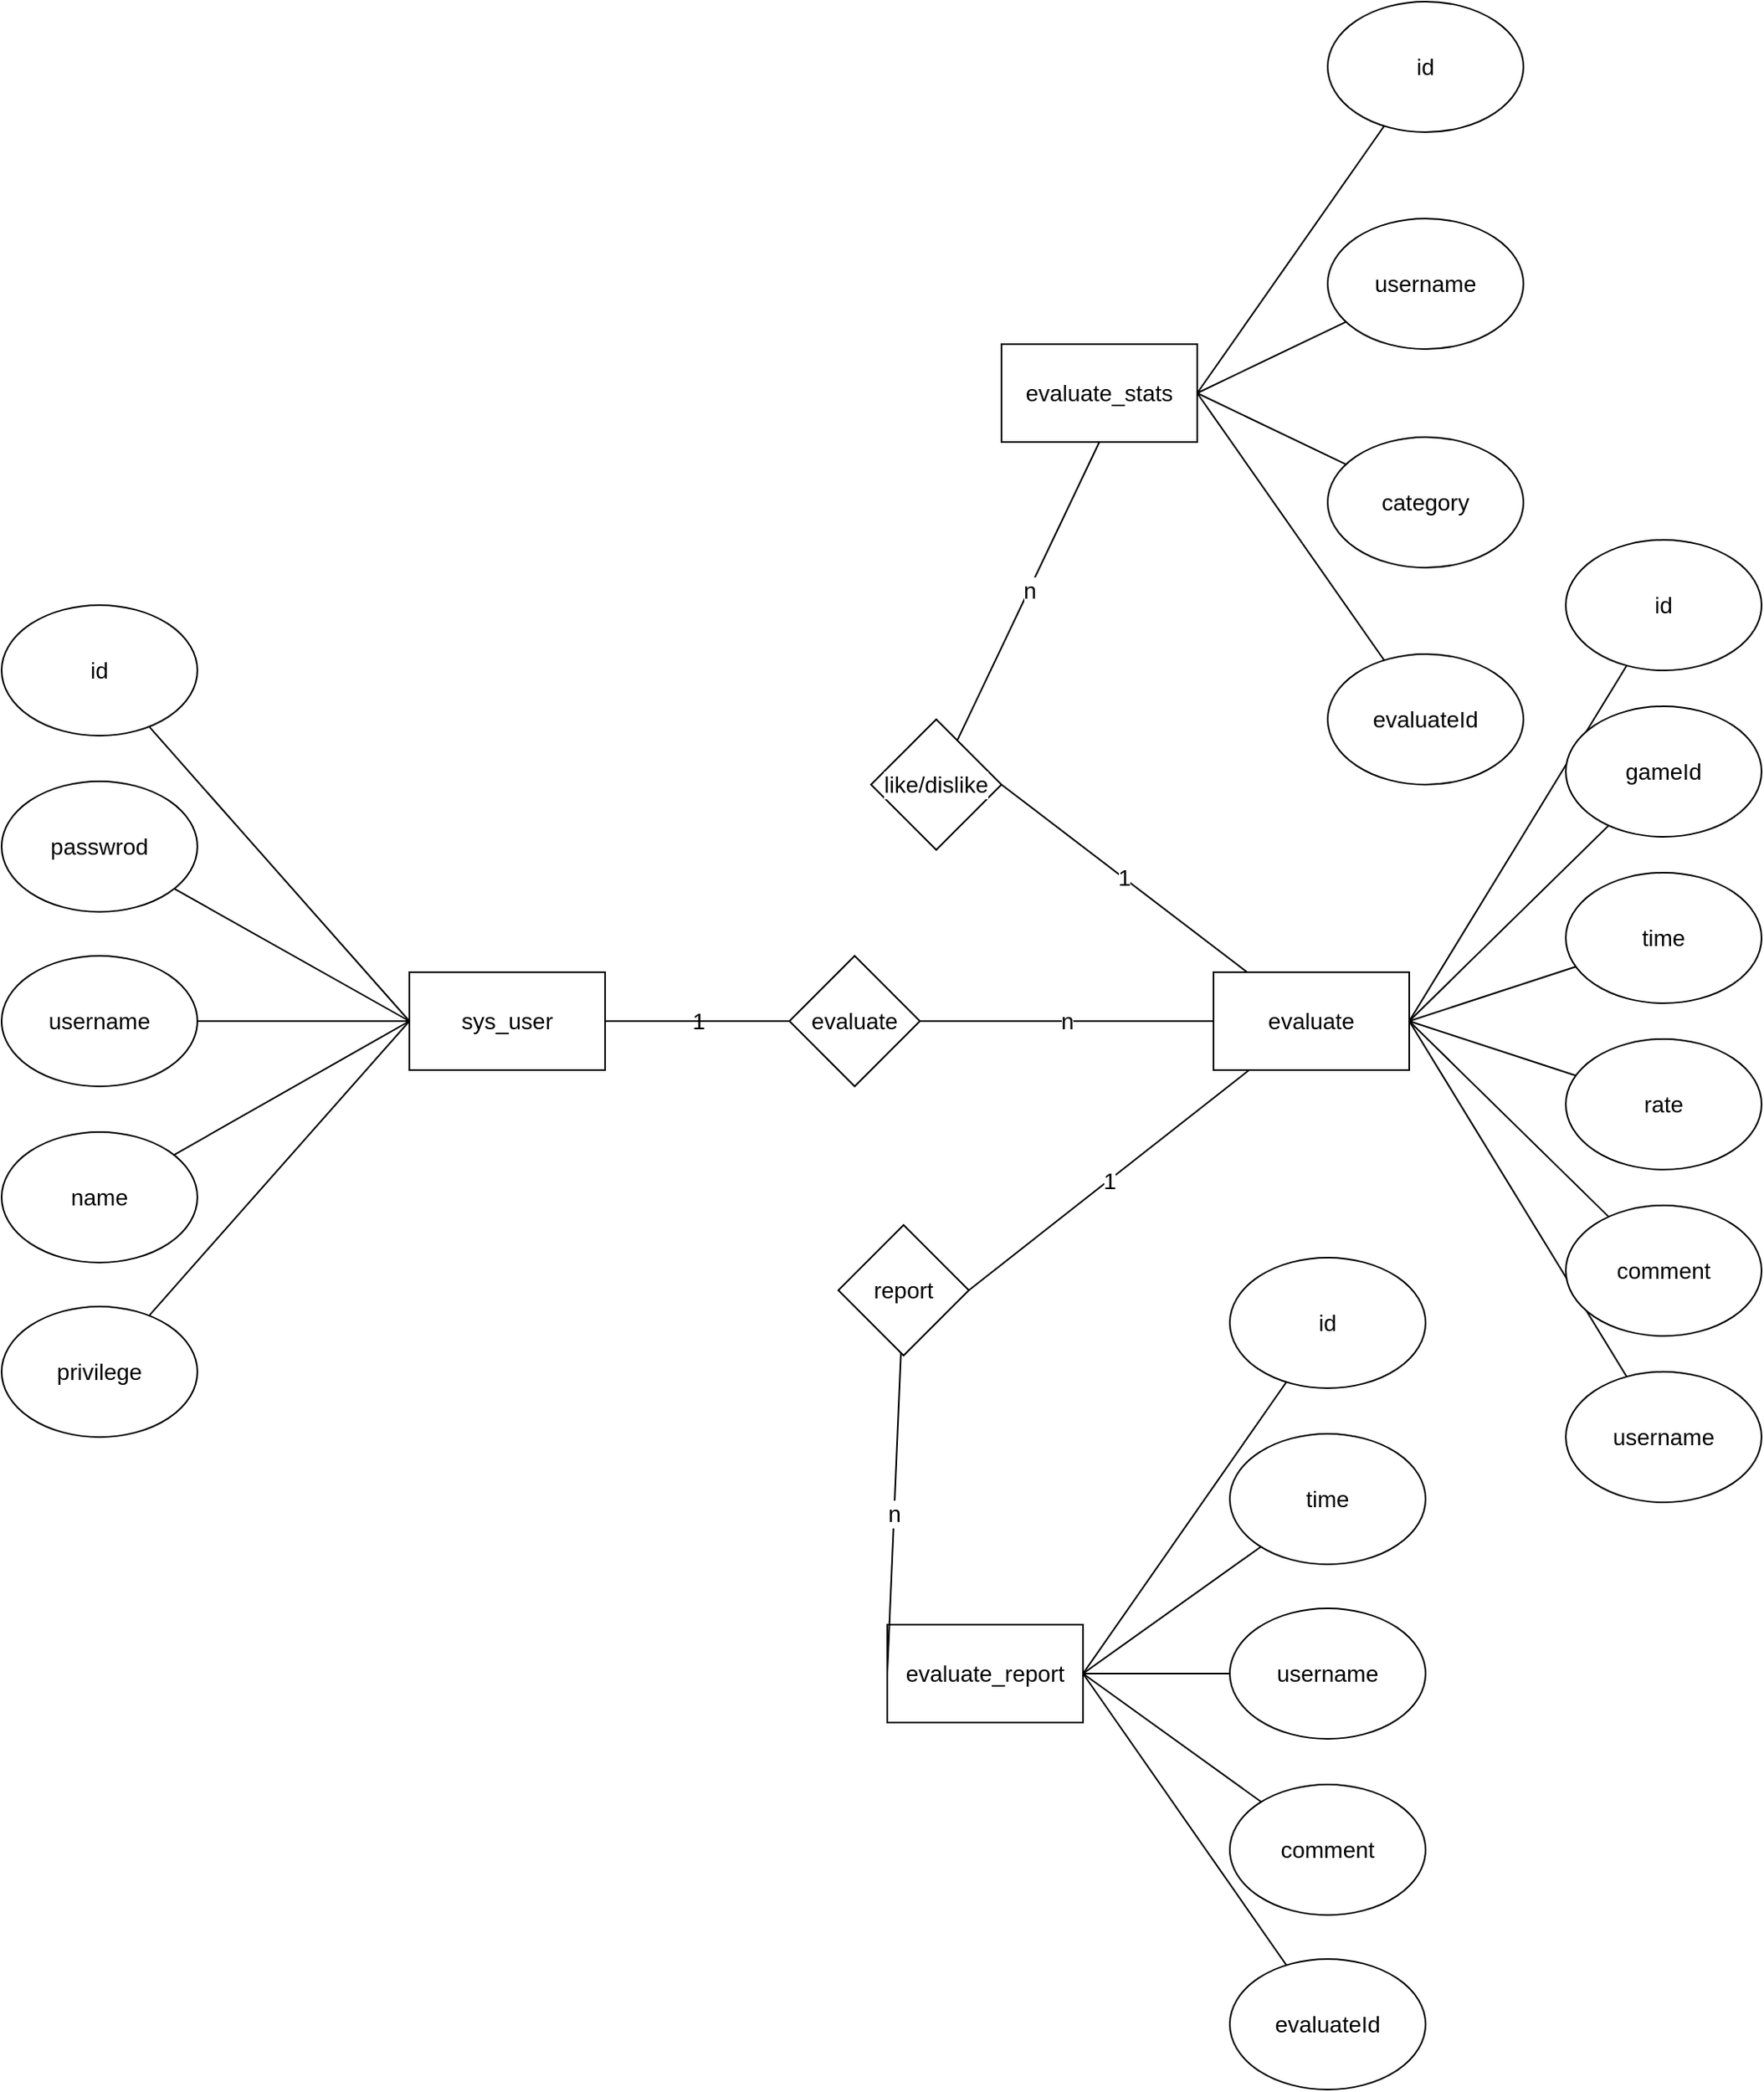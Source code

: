 <mxfile version="24.0.0" type="github" pages="6">
  <diagram name="ER" id="hLUmY8qNK_duTDnQRuzq">
    <mxGraphModel dx="3434" dy="2525" grid="1" gridSize="10" guides="1" tooltips="1" connect="1" arrows="1" fold="1" page="1" pageScale="1" pageWidth="827" pageHeight="1169" math="0" shadow="0">
      <root>
        <mxCell id="0" />
        <mxCell id="1" parent="0" />
        <mxCell id="WcJQjX7cYDgsV5FrC6UC-21" value="" style="group;fontSize=14;" vertex="1" connectable="0" parent="1">
          <mxGeometry x="-413" y="230" width="370" height="510" as="geometry" />
        </mxCell>
        <mxCell id="WcJQjX7cYDgsV5FrC6UC-1" value="sys_user" style="rounded=0;whiteSpace=wrap;html=1;fontSize=14;" vertex="1" parent="WcJQjX7cYDgsV5FrC6UC-21">
          <mxGeometry x="250" y="225" width="120" height="60" as="geometry" />
        </mxCell>
        <mxCell id="WcJQjX7cYDgsV5FrC6UC-8" style="edgeStyle=none;rounded=0;orthogonalLoop=1;jettySize=auto;html=1;entryX=0;entryY=0.5;entryDx=0;entryDy=0;strokeColor=default;align=center;verticalAlign=middle;fontFamily=Helvetica;fontSize=14;fontColor=default;labelBackgroundColor=default;endArrow=none;endFill=0;" edge="1" parent="WcJQjX7cYDgsV5FrC6UC-21" source="WcJQjX7cYDgsV5FrC6UC-2" target="WcJQjX7cYDgsV5FrC6UC-1">
          <mxGeometry relative="1" as="geometry" />
        </mxCell>
        <mxCell id="WcJQjX7cYDgsV5FrC6UC-2" value="passwrod" style="ellipse;whiteSpace=wrap;html=1;fontSize=14;" vertex="1" parent="WcJQjX7cYDgsV5FrC6UC-21">
          <mxGeometry y="108" width="120" height="80" as="geometry" />
        </mxCell>
        <mxCell id="WcJQjX7cYDgsV5FrC6UC-13" style="edgeStyle=none;rounded=0;orthogonalLoop=1;jettySize=auto;html=1;entryX=0;entryY=0.5;entryDx=0;entryDy=0;strokeColor=default;align=center;verticalAlign=middle;fontFamily=Helvetica;fontSize=14;fontColor=default;labelBackgroundColor=default;endArrow=none;endFill=0;" edge="1" parent="WcJQjX7cYDgsV5FrC6UC-21" source="WcJQjX7cYDgsV5FrC6UC-3" target="WcJQjX7cYDgsV5FrC6UC-1">
          <mxGeometry relative="1" as="geometry" />
        </mxCell>
        <mxCell id="WcJQjX7cYDgsV5FrC6UC-3" value="username" style="ellipse;whiteSpace=wrap;html=1;fontSize=14;" vertex="1" parent="WcJQjX7cYDgsV5FrC6UC-21">
          <mxGeometry y="215" width="120" height="80" as="geometry" />
        </mxCell>
        <mxCell id="WcJQjX7cYDgsV5FrC6UC-10" style="edgeStyle=none;rounded=0;orthogonalLoop=1;jettySize=auto;html=1;entryX=0;entryY=0.5;entryDx=0;entryDy=0;strokeColor=default;align=center;verticalAlign=middle;fontFamily=Helvetica;fontSize=14;fontColor=default;labelBackgroundColor=default;endArrow=none;endFill=0;" edge="1" parent="WcJQjX7cYDgsV5FrC6UC-21" source="WcJQjX7cYDgsV5FrC6UC-4" target="WcJQjX7cYDgsV5FrC6UC-1">
          <mxGeometry relative="1" as="geometry" />
        </mxCell>
        <mxCell id="WcJQjX7cYDgsV5FrC6UC-4" value="name" style="ellipse;whiteSpace=wrap;html=1;fontSize=14;" vertex="1" parent="WcJQjX7cYDgsV5FrC6UC-21">
          <mxGeometry y="323" width="120" height="80" as="geometry" />
        </mxCell>
        <mxCell id="WcJQjX7cYDgsV5FrC6UC-11" style="edgeStyle=none;rounded=0;orthogonalLoop=1;jettySize=auto;html=1;entryX=0;entryY=0.5;entryDx=0;entryDy=0;strokeColor=default;align=center;verticalAlign=middle;fontFamily=Helvetica;fontSize=14;fontColor=default;labelBackgroundColor=default;endArrow=none;endFill=0;" edge="1" parent="WcJQjX7cYDgsV5FrC6UC-21" source="WcJQjX7cYDgsV5FrC6UC-5" target="WcJQjX7cYDgsV5FrC6UC-1">
          <mxGeometry relative="1" as="geometry" />
        </mxCell>
        <mxCell id="WcJQjX7cYDgsV5FrC6UC-5" value="privilege" style="ellipse;whiteSpace=wrap;html=1;fontSize=14;" vertex="1" parent="WcJQjX7cYDgsV5FrC6UC-21">
          <mxGeometry y="430" width="120" height="80" as="geometry" />
        </mxCell>
        <mxCell id="WcJQjX7cYDgsV5FrC6UC-7" style="rounded=0;orthogonalLoop=1;jettySize=auto;html=1;entryX=0;entryY=0.5;entryDx=0;entryDy=0;endArrow=none;endFill=0;fontSize=14;" edge="1" parent="WcJQjX7cYDgsV5FrC6UC-21" source="WcJQjX7cYDgsV5FrC6UC-6" target="WcJQjX7cYDgsV5FrC6UC-1">
          <mxGeometry relative="1" as="geometry" />
        </mxCell>
        <mxCell id="WcJQjX7cYDgsV5FrC6UC-6" value="id" style="ellipse;whiteSpace=wrap;html=1;fontSize=14;" vertex="1" parent="WcJQjX7cYDgsV5FrC6UC-21">
          <mxGeometry width="120" height="80" as="geometry" />
        </mxCell>
        <mxCell id="WcJQjX7cYDgsV5FrC6UC-30" value="" style="group;fontSize=14;" vertex="1" connectable="0" parent="1">
          <mxGeometry x="330" y="190" width="336" height="590" as="geometry" />
        </mxCell>
        <mxCell id="WcJQjX7cYDgsV5FrC6UC-14" value="evaluate" style="rounded=0;whiteSpace=wrap;html=1;fontFamily=Helvetica;fontSize=14;fontColor=default;labelBackgroundColor=default;" vertex="1" parent="WcJQjX7cYDgsV5FrC6UC-30">
          <mxGeometry y="265" width="120" height="60" as="geometry" />
        </mxCell>
        <mxCell id="WcJQjX7cYDgsV5FrC6UC-29" style="edgeStyle=none;rounded=0;orthogonalLoop=1;jettySize=auto;html=1;entryX=1;entryY=0.5;entryDx=0;entryDy=0;strokeColor=default;align=center;verticalAlign=middle;fontFamily=Helvetica;fontSize=14;fontColor=default;labelBackgroundColor=default;endArrow=none;endFill=0;" edge="1" parent="WcJQjX7cYDgsV5FrC6UC-30" source="WcJQjX7cYDgsV5FrC6UC-15" target="WcJQjX7cYDgsV5FrC6UC-14">
          <mxGeometry relative="1" as="geometry" />
        </mxCell>
        <mxCell id="WcJQjX7cYDgsV5FrC6UC-15" value="username" style="ellipse;whiteSpace=wrap;html=1;fontFamily=Helvetica;fontSize=14;fontColor=default;labelBackgroundColor=default;" vertex="1" parent="WcJQjX7cYDgsV5FrC6UC-30">
          <mxGeometry x="216" y="510" width="120" height="80" as="geometry" />
        </mxCell>
        <mxCell id="WcJQjX7cYDgsV5FrC6UC-26" style="edgeStyle=none;rounded=0;orthogonalLoop=1;jettySize=auto;html=1;entryX=1;entryY=0.5;entryDx=0;entryDy=0;strokeColor=default;align=center;verticalAlign=middle;fontFamily=Helvetica;fontSize=14;fontColor=default;labelBackgroundColor=default;endArrow=none;endFill=0;" edge="1" parent="WcJQjX7cYDgsV5FrC6UC-30" source="WcJQjX7cYDgsV5FrC6UC-16" target="WcJQjX7cYDgsV5FrC6UC-14">
          <mxGeometry relative="1" as="geometry" />
        </mxCell>
        <mxCell id="WcJQjX7cYDgsV5FrC6UC-16" value="rate" style="ellipse;whiteSpace=wrap;html=1;fontFamily=Helvetica;fontSize=14;fontColor=default;labelBackgroundColor=default;" vertex="1" parent="WcJQjX7cYDgsV5FrC6UC-30">
          <mxGeometry x="216" y="306" width="120" height="80" as="geometry" />
        </mxCell>
        <mxCell id="WcJQjX7cYDgsV5FrC6UC-25" style="edgeStyle=none;rounded=0;orthogonalLoop=1;jettySize=auto;html=1;entryX=1;entryY=0.5;entryDx=0;entryDy=0;strokeColor=default;align=center;verticalAlign=middle;fontFamily=Helvetica;fontSize=14;fontColor=default;labelBackgroundColor=default;endArrow=none;endFill=0;" edge="1" parent="WcJQjX7cYDgsV5FrC6UC-30" source="WcJQjX7cYDgsV5FrC6UC-17" target="WcJQjX7cYDgsV5FrC6UC-14">
          <mxGeometry relative="1" as="geometry" />
        </mxCell>
        <mxCell id="WcJQjX7cYDgsV5FrC6UC-17" value="time" style="ellipse;whiteSpace=wrap;html=1;fontFamily=Helvetica;fontSize=14;fontColor=default;labelBackgroundColor=default;" vertex="1" parent="WcJQjX7cYDgsV5FrC6UC-30">
          <mxGeometry x="216" y="204" width="120" height="80" as="geometry" />
        </mxCell>
        <mxCell id="WcJQjX7cYDgsV5FrC6UC-22" style="edgeStyle=none;rounded=0;orthogonalLoop=1;jettySize=auto;html=1;entryX=1;entryY=0.5;entryDx=0;entryDy=0;strokeColor=default;align=center;verticalAlign=middle;fontFamily=Helvetica;fontSize=14;fontColor=default;labelBackgroundColor=default;endArrow=none;endFill=0;" edge="1" parent="WcJQjX7cYDgsV5FrC6UC-30" source="WcJQjX7cYDgsV5FrC6UC-18" target="WcJQjX7cYDgsV5FrC6UC-14">
          <mxGeometry relative="1" as="geometry" />
        </mxCell>
        <mxCell id="WcJQjX7cYDgsV5FrC6UC-18" value="id" style="ellipse;whiteSpace=wrap;html=1;fontFamily=Helvetica;fontSize=14;fontColor=default;labelBackgroundColor=default;" vertex="1" parent="WcJQjX7cYDgsV5FrC6UC-30">
          <mxGeometry x="216" width="120" height="80" as="geometry" />
        </mxCell>
        <mxCell id="WcJQjX7cYDgsV5FrC6UC-27" style="edgeStyle=none;rounded=0;orthogonalLoop=1;jettySize=auto;html=1;entryX=1;entryY=0.5;entryDx=0;entryDy=0;strokeColor=default;align=center;verticalAlign=middle;fontFamily=Helvetica;fontSize=14;fontColor=default;labelBackgroundColor=default;endArrow=none;endFill=0;" edge="1" parent="WcJQjX7cYDgsV5FrC6UC-30" source="WcJQjX7cYDgsV5FrC6UC-19" target="WcJQjX7cYDgsV5FrC6UC-14">
          <mxGeometry relative="1" as="geometry" />
        </mxCell>
        <mxCell id="WcJQjX7cYDgsV5FrC6UC-19" value="comment" style="ellipse;whiteSpace=wrap;html=1;fontFamily=Helvetica;fontSize=14;fontColor=default;labelBackgroundColor=default;" vertex="1" parent="WcJQjX7cYDgsV5FrC6UC-30">
          <mxGeometry x="216" y="408" width="120" height="80" as="geometry" />
        </mxCell>
        <mxCell id="WcJQjX7cYDgsV5FrC6UC-23" style="edgeStyle=none;rounded=0;orthogonalLoop=1;jettySize=auto;html=1;entryX=1;entryY=0.5;entryDx=0;entryDy=0;strokeColor=default;align=center;verticalAlign=middle;fontFamily=Helvetica;fontSize=14;fontColor=default;labelBackgroundColor=default;endArrow=none;endFill=0;" edge="1" parent="WcJQjX7cYDgsV5FrC6UC-30" source="WcJQjX7cYDgsV5FrC6UC-20" target="WcJQjX7cYDgsV5FrC6UC-14">
          <mxGeometry relative="1" as="geometry" />
        </mxCell>
        <mxCell id="WcJQjX7cYDgsV5FrC6UC-20" value="gameId" style="ellipse;whiteSpace=wrap;html=1;fontFamily=Helvetica;fontSize=14;fontColor=default;labelBackgroundColor=default;" vertex="1" parent="WcJQjX7cYDgsV5FrC6UC-30">
          <mxGeometry x="216" y="102" width="120" height="80" as="geometry" />
        </mxCell>
        <mxCell id="WcJQjX7cYDgsV5FrC6UC-44" value="" style="group;fontSize=14;" vertex="1" connectable="0" parent="1">
          <mxGeometry x="130" y="630" width="330" height="510" as="geometry" />
        </mxCell>
        <mxCell id="WcJQjX7cYDgsV5FrC6UC-31" value="evaluate_report" style="rounded=0;whiteSpace=wrap;html=1;fontFamily=Helvetica;fontSize=14;fontColor=default;labelBackgroundColor=default;" vertex="1" parent="WcJQjX7cYDgsV5FrC6UC-44">
          <mxGeometry y="225" width="120" height="60" as="geometry" />
        </mxCell>
        <mxCell id="WcJQjX7cYDgsV5FrC6UC-42" style="edgeStyle=none;rounded=0;orthogonalLoop=1;jettySize=auto;html=1;strokeColor=default;align=center;verticalAlign=middle;fontFamily=Helvetica;fontSize=14;fontColor=default;labelBackgroundColor=default;endArrow=none;endFill=0;entryX=1;entryY=0.5;entryDx=0;entryDy=0;" edge="1" parent="WcJQjX7cYDgsV5FrC6UC-44" source="WcJQjX7cYDgsV5FrC6UC-32" target="WcJQjX7cYDgsV5FrC6UC-31">
          <mxGeometry relative="1" as="geometry">
            <mxPoint x="120" y="380" as="targetPoint" />
          </mxGeometry>
        </mxCell>
        <mxCell id="WcJQjX7cYDgsV5FrC6UC-32" value="comment" style="ellipse;whiteSpace=wrap;html=1;fontFamily=Helvetica;fontSize=14;fontColor=default;labelBackgroundColor=default;" vertex="1" parent="WcJQjX7cYDgsV5FrC6UC-44">
          <mxGeometry x="210" y="323" width="120" height="80" as="geometry" />
        </mxCell>
        <mxCell id="WcJQjX7cYDgsV5FrC6UC-43" style="edgeStyle=none;rounded=0;orthogonalLoop=1;jettySize=auto;html=1;entryX=1;entryY=0.5;entryDx=0;entryDy=0;strokeColor=default;align=center;verticalAlign=middle;fontFamily=Helvetica;fontSize=14;fontColor=default;labelBackgroundColor=default;endArrow=none;endFill=0;" edge="1" parent="WcJQjX7cYDgsV5FrC6UC-44" source="WcJQjX7cYDgsV5FrC6UC-33" target="WcJQjX7cYDgsV5FrC6UC-31">
          <mxGeometry relative="1" as="geometry" />
        </mxCell>
        <mxCell id="WcJQjX7cYDgsV5FrC6UC-33" value="evaluateId" style="ellipse;whiteSpace=wrap;html=1;fontFamily=Helvetica;fontSize=14;fontColor=default;labelBackgroundColor=default;" vertex="1" parent="WcJQjX7cYDgsV5FrC6UC-44">
          <mxGeometry x="210" y="430" width="120" height="80" as="geometry" />
        </mxCell>
        <mxCell id="WcJQjX7cYDgsV5FrC6UC-40" style="edgeStyle=none;rounded=0;orthogonalLoop=1;jettySize=auto;html=1;entryX=1;entryY=0.5;entryDx=0;entryDy=0;strokeColor=default;align=center;verticalAlign=middle;fontFamily=Helvetica;fontSize=14;fontColor=default;labelBackgroundColor=default;endArrow=none;endFill=0;" edge="1" parent="WcJQjX7cYDgsV5FrC6UC-44" source="WcJQjX7cYDgsV5FrC6UC-34" target="WcJQjX7cYDgsV5FrC6UC-31">
          <mxGeometry relative="1" as="geometry" />
        </mxCell>
        <mxCell id="WcJQjX7cYDgsV5FrC6UC-34" value="time" style="ellipse;whiteSpace=wrap;html=1;fontFamily=Helvetica;fontSize=14;fontColor=default;labelBackgroundColor=default;" vertex="1" parent="WcJQjX7cYDgsV5FrC6UC-44">
          <mxGeometry x="210" y="108" width="120" height="80" as="geometry" />
        </mxCell>
        <mxCell id="WcJQjX7cYDgsV5FrC6UC-41" style="edgeStyle=none;rounded=0;orthogonalLoop=1;jettySize=auto;html=1;entryX=1;entryY=0.5;entryDx=0;entryDy=0;strokeColor=default;align=center;verticalAlign=middle;fontFamily=Helvetica;fontSize=14;fontColor=default;labelBackgroundColor=default;endArrow=none;endFill=0;" edge="1" parent="WcJQjX7cYDgsV5FrC6UC-44" source="WcJQjX7cYDgsV5FrC6UC-36" target="WcJQjX7cYDgsV5FrC6UC-31">
          <mxGeometry relative="1" as="geometry" />
        </mxCell>
        <mxCell id="WcJQjX7cYDgsV5FrC6UC-36" value="username" style="ellipse;whiteSpace=wrap;html=1;fontFamily=Helvetica;fontSize=14;fontColor=default;labelBackgroundColor=default;" vertex="1" parent="WcJQjX7cYDgsV5FrC6UC-44">
          <mxGeometry x="210" y="215" width="120" height="80" as="geometry" />
        </mxCell>
        <mxCell id="WcJQjX7cYDgsV5FrC6UC-39" style="edgeStyle=none;rounded=0;orthogonalLoop=1;jettySize=auto;html=1;entryX=1;entryY=0.5;entryDx=0;entryDy=0;strokeColor=default;align=center;verticalAlign=middle;fontFamily=Helvetica;fontSize=14;fontColor=default;labelBackgroundColor=default;endArrow=none;endFill=0;" edge="1" parent="WcJQjX7cYDgsV5FrC6UC-44" source="WcJQjX7cYDgsV5FrC6UC-35" target="WcJQjX7cYDgsV5FrC6UC-31">
          <mxGeometry relative="1" as="geometry" />
        </mxCell>
        <mxCell id="WcJQjX7cYDgsV5FrC6UC-35" value="id" style="ellipse;whiteSpace=wrap;html=1;fontFamily=Helvetica;fontSize=14;fontColor=default;labelBackgroundColor=default;" vertex="1" parent="WcJQjX7cYDgsV5FrC6UC-44">
          <mxGeometry x="210" width="120" height="80" as="geometry" />
        </mxCell>
        <mxCell id="WcJQjX7cYDgsV5FrC6UC-60" value="report" style="rhombus;whiteSpace=wrap;html=1;fontFamily=Helvetica;fontSize=14;fontColor=default;labelBackgroundColor=default;" vertex="1" parent="WcJQjX7cYDgsV5FrC6UC-44">
          <mxGeometry x="-30" y="-20" width="80" height="80" as="geometry" />
        </mxCell>
        <mxCell id="WcJQjX7cYDgsV5FrC6UC-61" value="n" style="edgeStyle=none;rounded=0;orthogonalLoop=1;jettySize=auto;html=1;entryX=0;entryY=0.5;entryDx=0;entryDy=0;strokeColor=default;align=center;verticalAlign=middle;fontFamily=Helvetica;fontSize=14;fontColor=default;labelBackgroundColor=default;endArrow=none;endFill=0;" edge="1" parent="WcJQjX7cYDgsV5FrC6UC-44" source="WcJQjX7cYDgsV5FrC6UC-60" target="WcJQjX7cYDgsV5FrC6UC-31">
          <mxGeometry relative="1" as="geometry" />
        </mxCell>
        <mxCell id="WcJQjX7cYDgsV5FrC6UC-54" value="" style="group;fontSize=14;" vertex="1" connectable="0" parent="1">
          <mxGeometry x="200" y="-140" width="320" height="480" as="geometry" />
        </mxCell>
        <mxCell id="WcJQjX7cYDgsV5FrC6UC-45" value="evaluate_stats" style="rounded=0;whiteSpace=wrap;html=1;fontFamily=Helvetica;fontSize=14;fontColor=default;labelBackgroundColor=default;" vertex="1" parent="WcJQjX7cYDgsV5FrC6UC-54">
          <mxGeometry y="210" width="120" height="60" as="geometry" />
        </mxCell>
        <mxCell id="WcJQjX7cYDgsV5FrC6UC-51" style="edgeStyle=none;rounded=0;orthogonalLoop=1;jettySize=auto;html=1;strokeColor=default;align=center;verticalAlign=middle;fontFamily=Helvetica;fontSize=14;fontColor=default;labelBackgroundColor=default;endArrow=none;endFill=0;" edge="1" parent="WcJQjX7cYDgsV5FrC6UC-54" source="WcJQjX7cYDgsV5FrC6UC-46">
          <mxGeometry relative="1" as="geometry">
            <mxPoint x="120" y="240" as="targetPoint" />
          </mxGeometry>
        </mxCell>
        <mxCell id="WcJQjX7cYDgsV5FrC6UC-46" value="username" style="ellipse;whiteSpace=wrap;html=1;fontFamily=Helvetica;fontSize=14;fontColor=default;labelBackgroundColor=default;" vertex="1" parent="WcJQjX7cYDgsV5FrC6UC-54">
          <mxGeometry x="200" y="133" width="120" height="80" as="geometry" />
        </mxCell>
        <mxCell id="WcJQjX7cYDgsV5FrC6UC-50" style="edgeStyle=none;rounded=0;orthogonalLoop=1;jettySize=auto;html=1;entryX=1;entryY=0.5;entryDx=0;entryDy=0;strokeColor=default;align=center;verticalAlign=middle;fontFamily=Helvetica;fontSize=14;fontColor=default;labelBackgroundColor=default;endArrow=none;endFill=0;" edge="1" parent="WcJQjX7cYDgsV5FrC6UC-54" source="WcJQjX7cYDgsV5FrC6UC-47" target="WcJQjX7cYDgsV5FrC6UC-45">
          <mxGeometry relative="1" as="geometry" />
        </mxCell>
        <mxCell id="WcJQjX7cYDgsV5FrC6UC-47" value="id" style="ellipse;whiteSpace=wrap;html=1;fontFamily=Helvetica;fontSize=14;fontColor=default;labelBackgroundColor=default;" vertex="1" parent="WcJQjX7cYDgsV5FrC6UC-54">
          <mxGeometry x="200" width="120" height="80" as="geometry" />
        </mxCell>
        <mxCell id="WcJQjX7cYDgsV5FrC6UC-52" style="edgeStyle=none;rounded=0;orthogonalLoop=1;jettySize=auto;html=1;entryX=1;entryY=0.5;entryDx=0;entryDy=0;strokeColor=default;align=center;verticalAlign=middle;fontFamily=Helvetica;fontSize=14;fontColor=default;labelBackgroundColor=default;endArrow=none;endFill=0;" edge="1" parent="WcJQjX7cYDgsV5FrC6UC-54" source="WcJQjX7cYDgsV5FrC6UC-48" target="WcJQjX7cYDgsV5FrC6UC-45">
          <mxGeometry relative="1" as="geometry" />
        </mxCell>
        <mxCell id="WcJQjX7cYDgsV5FrC6UC-48" value="category" style="ellipse;whiteSpace=wrap;html=1;fontFamily=Helvetica;fontSize=14;fontColor=default;labelBackgroundColor=default;" vertex="1" parent="WcJQjX7cYDgsV5FrC6UC-54">
          <mxGeometry x="200" y="267" width="120" height="80" as="geometry" />
        </mxCell>
        <mxCell id="WcJQjX7cYDgsV5FrC6UC-53" style="edgeStyle=none;rounded=0;orthogonalLoop=1;jettySize=auto;html=1;entryX=1;entryY=0.5;entryDx=0;entryDy=0;strokeColor=default;align=center;verticalAlign=middle;fontFamily=Helvetica;fontSize=14;fontColor=default;labelBackgroundColor=default;endArrow=none;endFill=0;" edge="1" parent="WcJQjX7cYDgsV5FrC6UC-54" source="WcJQjX7cYDgsV5FrC6UC-49" target="WcJQjX7cYDgsV5FrC6UC-45">
          <mxGeometry relative="1" as="geometry" />
        </mxCell>
        <mxCell id="WcJQjX7cYDgsV5FrC6UC-49" value="evaluateId" style="ellipse;whiteSpace=wrap;html=1;fontFamily=Helvetica;fontSize=14;fontColor=default;labelBackgroundColor=default;" vertex="1" parent="WcJQjX7cYDgsV5FrC6UC-54">
          <mxGeometry x="200" y="400" width="120" height="80" as="geometry" />
        </mxCell>
        <mxCell id="WcJQjX7cYDgsV5FrC6UC-57" value="n" style="edgeStyle=none;rounded=0;orthogonalLoop=1;jettySize=auto;html=1;strokeColor=default;align=center;verticalAlign=middle;fontFamily=Helvetica;fontSize=14;fontColor=default;labelBackgroundColor=default;endArrow=none;endFill=0;" edge="1" parent="1" source="WcJQjX7cYDgsV5FrC6UC-55" target="WcJQjX7cYDgsV5FrC6UC-14">
          <mxGeometry relative="1" as="geometry" />
        </mxCell>
        <mxCell id="WcJQjX7cYDgsV5FrC6UC-55" value="evaluate" style="rhombus;whiteSpace=wrap;html=1;fontFamily=Helvetica;fontSize=14;fontColor=default;labelBackgroundColor=default;" vertex="1" parent="1">
          <mxGeometry x="70" y="445" width="80" height="80" as="geometry" />
        </mxCell>
        <mxCell id="WcJQjX7cYDgsV5FrC6UC-56" value="1" style="edgeStyle=none;rounded=0;orthogonalLoop=1;jettySize=auto;html=1;entryX=0;entryY=0.5;entryDx=0;entryDy=0;strokeColor=default;align=center;verticalAlign=middle;fontFamily=Helvetica;fontSize=14;fontColor=default;labelBackgroundColor=default;endArrow=none;endFill=0;" edge="1" parent="1" source="WcJQjX7cYDgsV5FrC6UC-1" target="WcJQjX7cYDgsV5FrC6UC-55">
          <mxGeometry relative="1" as="geometry" />
        </mxCell>
        <mxCell id="WcJQjX7cYDgsV5FrC6UC-58" value="" style="edgeStyle=none;rounded=0;orthogonalLoop=1;jettySize=auto;html=1;strokeColor=default;align=center;verticalAlign=middle;fontFamily=Helvetica;fontSize=14;fontColor=default;labelBackgroundColor=default;endArrow=none;endFill=0;" edge="1" parent="1" source="WcJQjX7cYDgsV5FrC6UC-1" target="WcJQjX7cYDgsV5FrC6UC-55">
          <mxGeometry relative="1" as="geometry" />
        </mxCell>
        <mxCell id="WcJQjX7cYDgsV5FrC6UC-59" value="1" style="edgeStyle=none;rounded=0;orthogonalLoop=1;jettySize=auto;html=1;strokeColor=default;align=center;verticalAlign=middle;fontFamily=Helvetica;fontSize=14;fontColor=default;labelBackgroundColor=default;endArrow=none;endFill=0;entryX=1;entryY=0.5;entryDx=0;entryDy=0;" edge="1" parent="1" source="WcJQjX7cYDgsV5FrC6UC-14" target="WcJQjX7cYDgsV5FrC6UC-60">
          <mxGeometry relative="1" as="geometry">
            <mxPoint x="30" y="900" as="targetPoint" />
          </mxGeometry>
        </mxCell>
        <mxCell id="WcJQjX7cYDgsV5FrC6UC-68" value="n" style="edgeStyle=none;rounded=0;orthogonalLoop=1;jettySize=auto;html=1;entryX=0.5;entryY=1;entryDx=0;entryDy=0;strokeColor=default;align=center;verticalAlign=middle;fontFamily=Helvetica;fontSize=14;fontColor=default;labelBackgroundColor=default;endArrow=none;endFill=0;" edge="1" parent="1" source="WcJQjX7cYDgsV5FrC6UC-67" target="WcJQjX7cYDgsV5FrC6UC-45">
          <mxGeometry relative="1" as="geometry" />
        </mxCell>
        <mxCell id="WcJQjX7cYDgsV5FrC6UC-67" value="like/dislike" style="rhombus;whiteSpace=wrap;html=1;fontFamily=Helvetica;fontSize=14;fontColor=default;labelBackgroundColor=default;" vertex="1" parent="1">
          <mxGeometry x="120" y="300" width="80" height="80" as="geometry" />
        </mxCell>
        <mxCell id="WcJQjX7cYDgsV5FrC6UC-69" value="1" style="edgeStyle=none;rounded=0;orthogonalLoop=1;jettySize=auto;html=1;entryX=1;entryY=0.5;entryDx=0;entryDy=0;strokeColor=default;align=center;verticalAlign=middle;fontFamily=Helvetica;fontSize=14;fontColor=default;labelBackgroundColor=default;endArrow=none;endFill=0;" edge="1" parent="1" source="WcJQjX7cYDgsV5FrC6UC-14" target="WcJQjX7cYDgsV5FrC6UC-67">
          <mxGeometry relative="1" as="geometry" />
        </mxCell>
      </root>
    </mxGraphModel>
  </diagram>
  <diagram id="tQ5N7zIJ_OTvCBG8DKq8" name="create">
    <mxGraphModel dx="1434" dy="746" grid="1" gridSize="10" guides="1" tooltips="1" connect="1" arrows="1" fold="1" page="1" pageScale="1" pageWidth="827" pageHeight="1169" math="0" shadow="0">
      <root>
        <mxCell id="0" />
        <mxCell id="1" parent="0" />
        <mxCell id="-QLj0vvcOMvSklX556Jh-1" value="user" style="shape=umlLifeline;perimeter=lifelinePerimeter;whiteSpace=wrap;html=1;container=1;dropTarget=0;collapsible=0;recursiveResize=0;outlineConnect=0;portConstraint=eastwest;newEdgeStyle={&quot;curved&quot;:0,&quot;rounded&quot;:0};" parent="1" vertex="1">
          <mxGeometry x="120" y="410" width="100" height="300" as="geometry" />
        </mxCell>
        <mxCell id="hv-6RvWGAnADC5wWCxV0-6" value="" style="html=1;points=[[0,0,0,0,5],[0,1,0,0,-5],[1,0,0,0,5],[1,1,0,0,-5]];perimeter=orthogonalPerimeter;outlineConnect=0;targetShapes=umlLifeline;portConstraint=eastwest;newEdgeStyle={&quot;curved&quot;:0,&quot;rounded&quot;:0};" parent="-QLj0vvcOMvSklX556Jh-1" vertex="1">
          <mxGeometry x="45" y="95" width="10" height="185" as="geometry" />
        </mxCell>
        <mxCell id="-QLj0vvcOMvSklX556Jh-2" value="browser" style="shape=umlLifeline;perimeter=lifelinePerimeter;whiteSpace=wrap;html=1;container=1;dropTarget=0;collapsible=0;recursiveResize=0;outlineConnect=0;portConstraint=eastwest;newEdgeStyle={&quot;curved&quot;:0,&quot;rounded&quot;:0};" parent="1" vertex="1">
          <mxGeometry x="350" y="410" width="100" height="300" as="geometry" />
        </mxCell>
        <mxCell id="hv-6RvWGAnADC5wWCxV0-8" value="" style="html=1;points=[[0,0,0,0,5],[0,1,0,0,-5],[1,0,0,0,5],[1,1,0,0,-5]];perimeter=orthogonalPerimeter;outlineConnect=0;targetShapes=umlLifeline;portConstraint=eastwest;newEdgeStyle={&quot;curved&quot;:0,&quot;rounded&quot;:0};" parent="-QLj0vvcOMvSklX556Jh-2" vertex="1">
          <mxGeometry x="45" y="95" width="10" height="185" as="geometry" />
        </mxCell>
        <mxCell id="hv-6RvWGAnADC5wWCxV0-2" value="" style="html=1;verticalAlign=bottom;endArrow=block;curved=0;rounded=0;" parent="-QLj0vvcOMvSklX556Jh-2" source="hv-6RvWGAnADC5wWCxV0-8" target="-QLj0vvcOMvSklX556Jh-2" edge="1">
          <mxGeometry width="80" relative="1" as="geometry">
            <mxPoint x="-120" y="120" as="sourcePoint" />
            <mxPoint x="-40" y="120" as="targetPoint" />
          </mxGeometry>
        </mxCell>
        <mxCell id="hv-6RvWGAnADC5wWCxV0-10" value="redis" style="shape=umlLifeline;perimeter=lifelinePerimeter;whiteSpace=wrap;html=1;container=1;dropTarget=0;collapsible=0;recursiveResize=0;outlineConnect=0;portConstraint=eastwest;newEdgeStyle={&quot;curved&quot;:0,&quot;rounded&quot;:0};" parent="1" vertex="1">
          <mxGeometry x="580" y="390" width="100" height="340" as="geometry" />
        </mxCell>
        <mxCell id="hv-6RvWGAnADC5wWCxV0-16" value="" style="html=1;points=[[0,0,0,0,5],[0,1,0,0,-5],[1,0,0,0,5],[1,1,0,0,-5]];perimeter=orthogonalPerimeter;outlineConnect=0;targetShapes=umlLifeline;portConstraint=eastwest;newEdgeStyle={&quot;curved&quot;:0,&quot;rounded&quot;:0};" parent="hv-6RvWGAnADC5wWCxV0-10" vertex="1">
          <mxGeometry x="45" y="95" width="10" height="205" as="geometry" />
        </mxCell>
        <mxCell id="hv-6RvWGAnADC5wWCxV0-18" value="search" style="edgeStyle=orthogonalEdgeStyle;rounded=0;orthogonalLoop=1;jettySize=auto;html=1;curved=0;" parent="hv-6RvWGAnADC5wWCxV0-10" source="hv-6RvWGAnADC5wWCxV0-16" target="hv-6RvWGAnADC5wWCxV0-16" edge="1">
          <mxGeometry relative="1" as="geometry">
            <Array as="points">
              <mxPoint x="70" y="140" />
              <mxPoint x="60" y="190" />
            </Array>
          </mxGeometry>
        </mxCell>
        <mxCell id="hv-6RvWGAnADC5wWCxV0-21" style="edgeStyle=orthogonalEdgeStyle;rounded=0;orthogonalLoop=1;jettySize=auto;html=1;curved=0;" parent="hv-6RvWGAnADC5wWCxV0-10" edge="1">
          <mxGeometry relative="1" as="geometry">
            <mxPoint x="55" y="200" as="sourcePoint" />
            <mxPoint x="55" y="285" as="targetPoint" />
            <Array as="points">
              <mxPoint x="75" y="200" />
            </Array>
          </mxGeometry>
        </mxCell>
        <mxCell id="hv-6RvWGAnADC5wWCxV0-24" value="create" style="edgeLabel;html=1;align=center;verticalAlign=middle;resizable=0;points=[];" parent="hv-6RvWGAnADC5wWCxV0-21" vertex="1" connectable="0">
          <mxGeometry x="-0.085" y="6" relative="1" as="geometry">
            <mxPoint as="offset" />
          </mxGeometry>
        </mxCell>
        <mxCell id="hv-6RvWGAnADC5wWCxV0-14" value="fill information" style="edgeStyle=orthogonalEdgeStyle;rounded=0;orthogonalLoop=1;jettySize=auto;html=1;curved=0;" parent="1" source="hv-6RvWGAnADC5wWCxV0-6" target="hv-6RvWGAnADC5wWCxV0-8" edge="1">
          <mxGeometry relative="1" as="geometry" />
        </mxCell>
        <mxCell id="hv-6RvWGAnADC5wWCxV0-17" value="send params" style="edgeStyle=orthogonalEdgeStyle;rounded=0;orthogonalLoop=1;jettySize=auto;html=1;curved=0;" parent="1" source="hv-6RvWGAnADC5wWCxV0-8" target="hv-6RvWGAnADC5wWCxV0-16" edge="1">
          <mxGeometry relative="1" as="geometry" />
        </mxCell>
        <mxCell id="hv-6RvWGAnADC5wWCxV0-26" value="return code" style="html=1;verticalAlign=bottom;endArrow=open;dashed=1;endSize=8;curved=0;rounded=0;" parent="1" source="hv-6RvWGAnADC5wWCxV0-10" target="-QLj0vvcOMvSklX556Jh-2" edge="1">
          <mxGeometry relative="1" as="geometry">
            <mxPoint x="590" y="670" as="sourcePoint" />
            <mxPoint x="510" y="670" as="targetPoint" />
            <Array as="points">
              <mxPoint x="590" y="670" />
            </Array>
          </mxGeometry>
        </mxCell>
        <mxCell id="hv-6RvWGAnADC5wWCxV0-27" value="show message" style="html=1;verticalAlign=bottom;endArrow=open;dashed=1;endSize=8;curved=0;rounded=0;" parent="1" source="hv-6RvWGAnADC5wWCxV0-8" edge="1">
          <mxGeometry relative="1" as="geometry">
            <mxPoint x="384.5" y="670" as="sourcePoint" />
            <mxPoint x="170" y="670" as="targetPoint" />
          </mxGeometry>
        </mxCell>
      </root>
    </mxGraphModel>
  </diagram>
  <diagram id="FJlqXU2RnibvsD9471o6" name="delete">
    <mxGraphModel dx="1434" dy="746" grid="1" gridSize="10" guides="1" tooltips="1" connect="1" arrows="1" fold="1" page="1" pageScale="1" pageWidth="827" pageHeight="1169" math="0" shadow="0">
      <root>
        <mxCell id="0" />
        <mxCell id="1" parent="0" />
        <mxCell id="rXdEGzUHwSoHtXpD1dt0-1" value="user" style="shape=umlLifeline;perimeter=lifelinePerimeter;whiteSpace=wrap;html=1;container=1;dropTarget=0;collapsible=0;recursiveResize=0;outlineConnect=0;portConstraint=eastwest;newEdgeStyle={&quot;curved&quot;:0,&quot;rounded&quot;:0};" parent="1" vertex="1">
          <mxGeometry x="130" y="420" width="100" height="300" as="geometry" />
        </mxCell>
        <mxCell id="rXdEGzUHwSoHtXpD1dt0-2" value="" style="html=1;points=[[0,0,0,0,5],[0,1,0,0,-5],[1,0,0,0,5],[1,1,0,0,-5]];perimeter=orthogonalPerimeter;outlineConnect=0;targetShapes=umlLifeline;portConstraint=eastwest;newEdgeStyle={&quot;curved&quot;:0,&quot;rounded&quot;:0};" parent="rXdEGzUHwSoHtXpD1dt0-1" vertex="1">
          <mxGeometry x="45" y="95" width="10" height="185" as="geometry" />
        </mxCell>
        <mxCell id="rXdEGzUHwSoHtXpD1dt0-3" value="browser" style="shape=umlLifeline;perimeter=lifelinePerimeter;whiteSpace=wrap;html=1;container=1;dropTarget=0;collapsible=0;recursiveResize=0;outlineConnect=0;portConstraint=eastwest;newEdgeStyle={&quot;curved&quot;:0,&quot;rounded&quot;:0};" parent="1" vertex="1">
          <mxGeometry x="360" y="420" width="100" height="300" as="geometry" />
        </mxCell>
        <mxCell id="rXdEGzUHwSoHtXpD1dt0-4" value="" style="html=1;points=[[0,0,0,0,5],[0,1,0,0,-5],[1,0,0,0,5],[1,1,0,0,-5]];perimeter=orthogonalPerimeter;outlineConnect=0;targetShapes=umlLifeline;portConstraint=eastwest;newEdgeStyle={&quot;curved&quot;:0,&quot;rounded&quot;:0};" parent="rXdEGzUHwSoHtXpD1dt0-3" vertex="1">
          <mxGeometry x="45" y="95" width="10" height="185" as="geometry" />
        </mxCell>
        <mxCell id="rXdEGzUHwSoHtXpD1dt0-5" value="" style="html=1;verticalAlign=bottom;endArrow=block;curved=0;rounded=0;" parent="rXdEGzUHwSoHtXpD1dt0-3" source="rXdEGzUHwSoHtXpD1dt0-4" target="rXdEGzUHwSoHtXpD1dt0-3" edge="1">
          <mxGeometry width="80" relative="1" as="geometry">
            <mxPoint x="-120" y="120" as="sourcePoint" />
            <mxPoint x="-40" y="120" as="targetPoint" />
          </mxGeometry>
        </mxCell>
        <mxCell id="rXdEGzUHwSoHtXpD1dt0-6" value="redis" style="shape=umlLifeline;perimeter=lifelinePerimeter;whiteSpace=wrap;html=1;container=1;dropTarget=0;collapsible=0;recursiveResize=0;outlineConnect=0;portConstraint=eastwest;newEdgeStyle={&quot;curved&quot;:0,&quot;rounded&quot;:0};" parent="1" vertex="1">
          <mxGeometry x="590" y="400" width="100" height="340" as="geometry" />
        </mxCell>
        <mxCell id="rXdEGzUHwSoHtXpD1dt0-7" value="" style="html=1;points=[[0,0,0,0,5],[0,1,0,0,-5],[1,0,0,0,5],[1,1,0,0,-5]];perimeter=orthogonalPerimeter;outlineConnect=0;targetShapes=umlLifeline;portConstraint=eastwest;newEdgeStyle={&quot;curved&quot;:0,&quot;rounded&quot;:0};" parent="rXdEGzUHwSoHtXpD1dt0-6" vertex="1">
          <mxGeometry x="45" y="95" width="10" height="205" as="geometry" />
        </mxCell>
        <mxCell id="rXdEGzUHwSoHtXpD1dt0-9" style="edgeStyle=orthogonalEdgeStyle;rounded=0;orthogonalLoop=1;jettySize=auto;html=1;curved=0;" parent="rXdEGzUHwSoHtXpD1dt0-6" edge="1">
          <mxGeometry relative="1" as="geometry">
            <mxPoint x="55" y="200" as="sourcePoint" />
            <mxPoint x="55" y="285" as="targetPoint" />
            <Array as="points">
              <mxPoint x="75" y="200" />
            </Array>
          </mxGeometry>
        </mxCell>
        <mxCell id="rXdEGzUHwSoHtXpD1dt0-10" value="delete" style="edgeLabel;html=1;align=center;verticalAlign=middle;resizable=0;points=[];" parent="rXdEGzUHwSoHtXpD1dt0-9" vertex="1" connectable="0">
          <mxGeometry x="-0.085" y="6" relative="1" as="geometry">
            <mxPoint x="1" as="offset" />
          </mxGeometry>
        </mxCell>
        <mxCell id="rXdEGzUHwSoHtXpD1dt0-11" value="select" style="edgeStyle=orthogonalEdgeStyle;rounded=0;orthogonalLoop=1;jettySize=auto;html=1;curved=0;" parent="1" source="rXdEGzUHwSoHtXpD1dt0-2" target="rXdEGzUHwSoHtXpD1dt0-4" edge="1">
          <mxGeometry relative="1" as="geometry" />
        </mxCell>
        <mxCell id="rXdEGzUHwSoHtXpD1dt0-12" value="send params" style="edgeStyle=orthogonalEdgeStyle;rounded=0;orthogonalLoop=1;jettySize=auto;html=1;curved=0;" parent="1" source="rXdEGzUHwSoHtXpD1dt0-4" target="rXdEGzUHwSoHtXpD1dt0-7" edge="1">
          <mxGeometry relative="1" as="geometry" />
        </mxCell>
        <mxCell id="rXdEGzUHwSoHtXpD1dt0-13" value="return code" style="html=1;verticalAlign=bottom;endArrow=open;dashed=1;endSize=8;curved=0;rounded=0;" parent="1" source="rXdEGzUHwSoHtXpD1dt0-6" target="rXdEGzUHwSoHtXpD1dt0-3" edge="1">
          <mxGeometry relative="1" as="geometry">
            <mxPoint x="600" y="680" as="sourcePoint" />
            <mxPoint x="520" y="680" as="targetPoint" />
            <Array as="points">
              <mxPoint x="600" y="680" />
            </Array>
          </mxGeometry>
        </mxCell>
        <mxCell id="rXdEGzUHwSoHtXpD1dt0-14" value="show message" style="html=1;verticalAlign=bottom;endArrow=open;dashed=1;endSize=8;curved=0;rounded=0;" parent="1" source="rXdEGzUHwSoHtXpD1dt0-4" edge="1">
          <mxGeometry relative="1" as="geometry">
            <mxPoint x="394.5" y="680" as="sourcePoint" />
            <mxPoint x="180" y="680" as="targetPoint" />
          </mxGeometry>
        </mxCell>
      </root>
    </mxGraphModel>
  </diagram>
  <diagram id="vqTDmkQLEHLDnNOEdb3F" name="search">
    <mxGraphModel dx="1434" dy="746" grid="1" gridSize="10" guides="1" tooltips="1" connect="1" arrows="1" fold="1" page="1" pageScale="1" pageWidth="827" pageHeight="1169" math="0" shadow="0">
      <root>
        <mxCell id="0" />
        <mxCell id="1" parent="0" />
        <mxCell id="cR7_5P0oJr33sGR1ESbd-1" value="user" style="shape=umlLifeline;perimeter=lifelinePerimeter;whiteSpace=wrap;html=1;container=1;dropTarget=0;collapsible=0;recursiveResize=0;outlineConnect=0;portConstraint=eastwest;newEdgeStyle={&quot;curved&quot;:0,&quot;rounded&quot;:0};" parent="1" vertex="1">
          <mxGeometry x="130" y="420" width="100" height="300" as="geometry" />
        </mxCell>
        <mxCell id="cR7_5P0oJr33sGR1ESbd-2" value="" style="html=1;points=[[0,0,0,0,5],[0,1,0,0,-5],[1,0,0,0,5],[1,1,0,0,-5]];perimeter=orthogonalPerimeter;outlineConnect=0;targetShapes=umlLifeline;portConstraint=eastwest;newEdgeStyle={&quot;curved&quot;:0,&quot;rounded&quot;:0};" parent="cR7_5P0oJr33sGR1ESbd-1" vertex="1">
          <mxGeometry x="45" y="95" width="10" height="185" as="geometry" />
        </mxCell>
        <mxCell id="cR7_5P0oJr33sGR1ESbd-3" value="browser" style="shape=umlLifeline;perimeter=lifelinePerimeter;whiteSpace=wrap;html=1;container=1;dropTarget=0;collapsible=0;recursiveResize=0;outlineConnect=0;portConstraint=eastwest;newEdgeStyle={&quot;curved&quot;:0,&quot;rounded&quot;:0};" parent="1" vertex="1">
          <mxGeometry x="360" y="420" width="100" height="300" as="geometry" />
        </mxCell>
        <mxCell id="cR7_5P0oJr33sGR1ESbd-4" value="" style="html=1;points=[[0,0,0,0,5],[0,1,0,0,-5],[1,0,0,0,5],[1,1,0,0,-5]];perimeter=orthogonalPerimeter;outlineConnect=0;targetShapes=umlLifeline;portConstraint=eastwest;newEdgeStyle={&quot;curved&quot;:0,&quot;rounded&quot;:0};" parent="cR7_5P0oJr33sGR1ESbd-3" vertex="1">
          <mxGeometry x="45" y="95" width="10" height="185" as="geometry" />
        </mxCell>
        <mxCell id="cR7_5P0oJr33sGR1ESbd-5" value="" style="html=1;verticalAlign=bottom;endArrow=block;curved=0;rounded=0;" parent="cR7_5P0oJr33sGR1ESbd-3" source="cR7_5P0oJr33sGR1ESbd-4" target="cR7_5P0oJr33sGR1ESbd-3" edge="1">
          <mxGeometry width="80" relative="1" as="geometry">
            <mxPoint x="-120" y="120" as="sourcePoint" />
            <mxPoint x="-40" y="120" as="targetPoint" />
          </mxGeometry>
        </mxCell>
        <mxCell id="cR7_5P0oJr33sGR1ESbd-6" value="redis" style="shape=umlLifeline;perimeter=lifelinePerimeter;whiteSpace=wrap;html=1;container=1;dropTarget=0;collapsible=0;recursiveResize=0;outlineConnect=0;portConstraint=eastwest;newEdgeStyle={&quot;curved&quot;:0,&quot;rounded&quot;:0};" parent="1" vertex="1">
          <mxGeometry x="590" y="400" width="100" height="340" as="geometry" />
        </mxCell>
        <mxCell id="cR7_5P0oJr33sGR1ESbd-7" value="" style="html=1;points=[[0,0,0,0,5],[0,1,0,0,-5],[1,0,0,0,5],[1,1,0,0,-5]];perimeter=orthogonalPerimeter;outlineConnect=0;targetShapes=umlLifeline;portConstraint=eastwest;newEdgeStyle={&quot;curved&quot;:0,&quot;rounded&quot;:0};" parent="cR7_5P0oJr33sGR1ESbd-6" vertex="1">
          <mxGeometry x="45" y="95" width="10" height="205" as="geometry" />
        </mxCell>
        <mxCell id="cR7_5P0oJr33sGR1ESbd-8" style="edgeStyle=orthogonalEdgeStyle;rounded=0;orthogonalLoop=1;jettySize=auto;html=1;curved=0;" parent="cR7_5P0oJr33sGR1ESbd-6" edge="1">
          <mxGeometry relative="1" as="geometry">
            <mxPoint x="55" y="200" as="sourcePoint" />
            <mxPoint x="55" y="285" as="targetPoint" />
            <Array as="points">
              <mxPoint x="75" y="200" />
            </Array>
          </mxGeometry>
        </mxCell>
        <mxCell id="cR7_5P0oJr33sGR1ESbd-9" value="search" style="edgeLabel;html=1;align=center;verticalAlign=middle;resizable=0;points=[];" parent="cR7_5P0oJr33sGR1ESbd-8" vertex="1" connectable="0">
          <mxGeometry x="-0.085" y="6" relative="1" as="geometry">
            <mxPoint x="1" as="offset" />
          </mxGeometry>
        </mxCell>
        <mxCell id="cR7_5P0oJr33sGR1ESbd-10" value="fill information" style="edgeStyle=orthogonalEdgeStyle;rounded=0;orthogonalLoop=1;jettySize=auto;html=1;curved=0;" parent="1" source="cR7_5P0oJr33sGR1ESbd-2" target="cR7_5P0oJr33sGR1ESbd-4" edge="1">
          <mxGeometry relative="1" as="geometry" />
        </mxCell>
        <mxCell id="cR7_5P0oJr33sGR1ESbd-11" value="send params" style="edgeStyle=orthogonalEdgeStyle;rounded=0;orthogonalLoop=1;jettySize=auto;html=1;curved=0;" parent="1" source="cR7_5P0oJr33sGR1ESbd-4" target="cR7_5P0oJr33sGR1ESbd-7" edge="1">
          <mxGeometry relative="1" as="geometry" />
        </mxCell>
        <mxCell id="cR7_5P0oJr33sGR1ESbd-12" value="return code and data" style="html=1;verticalAlign=bottom;endArrow=open;dashed=1;endSize=8;curved=0;rounded=0;" parent="1" source="cR7_5P0oJr33sGR1ESbd-6" target="cR7_5P0oJr33sGR1ESbd-3" edge="1">
          <mxGeometry relative="1" as="geometry">
            <mxPoint x="600" y="680" as="sourcePoint" />
            <mxPoint x="520" y="680" as="targetPoint" />
            <Array as="points">
              <mxPoint x="600" y="680" />
            </Array>
          </mxGeometry>
        </mxCell>
        <mxCell id="cR7_5P0oJr33sGR1ESbd-13" value="show data" style="html=1;verticalAlign=bottom;endArrow=open;dashed=1;endSize=8;curved=0;rounded=0;" parent="1" source="cR7_5P0oJr33sGR1ESbd-4" edge="1">
          <mxGeometry relative="1" as="geometry">
            <mxPoint x="394.5" y="680" as="sourcePoint" />
            <mxPoint x="180" y="680" as="targetPoint" />
          </mxGeometry>
        </mxCell>
      </root>
    </mxGraphModel>
  </diagram>
  <diagram id="We5vhL_EVLUWXVmszlVd" name="update">
    <mxGraphModel dx="1434" dy="746" grid="1" gridSize="10" guides="1" tooltips="1" connect="1" arrows="1" fold="1" page="1" pageScale="1" pageWidth="827" pageHeight="1169" math="0" shadow="0">
      <root>
        <mxCell id="0" />
        <mxCell id="1" parent="0" />
        <mxCell id="BON6KW4tQLemhPy5anLO-1" value="user" style="shape=umlLifeline;perimeter=lifelinePerimeter;whiteSpace=wrap;html=1;container=1;dropTarget=0;collapsible=0;recursiveResize=0;outlineConnect=0;portConstraint=eastwest;newEdgeStyle={&quot;curved&quot;:0,&quot;rounded&quot;:0};" parent="1" vertex="1">
          <mxGeometry x="120" y="410" width="100" height="300" as="geometry" />
        </mxCell>
        <mxCell id="BON6KW4tQLemhPy5anLO-2" value="" style="html=1;points=[[0,0,0,0,5],[0,1,0,0,-5],[1,0,0,0,5],[1,1,0,0,-5]];perimeter=orthogonalPerimeter;outlineConnect=0;targetShapes=umlLifeline;portConstraint=eastwest;newEdgeStyle={&quot;curved&quot;:0,&quot;rounded&quot;:0};" parent="BON6KW4tQLemhPy5anLO-1" vertex="1">
          <mxGeometry x="45" y="95" width="10" height="185" as="geometry" />
        </mxCell>
        <mxCell id="BON6KW4tQLemhPy5anLO-3" value="browser" style="shape=umlLifeline;perimeter=lifelinePerimeter;whiteSpace=wrap;html=1;container=1;dropTarget=0;collapsible=0;recursiveResize=0;outlineConnect=0;portConstraint=eastwest;newEdgeStyle={&quot;curved&quot;:0,&quot;rounded&quot;:0};" parent="1" vertex="1">
          <mxGeometry x="350" y="410" width="100" height="300" as="geometry" />
        </mxCell>
        <mxCell id="BON6KW4tQLemhPy5anLO-4" value="" style="html=1;points=[[0,0,0,0,5],[0,1,0,0,-5],[1,0,0,0,5],[1,1,0,0,-5]];perimeter=orthogonalPerimeter;outlineConnect=0;targetShapes=umlLifeline;portConstraint=eastwest;newEdgeStyle={&quot;curved&quot;:0,&quot;rounded&quot;:0};" parent="BON6KW4tQLemhPy5anLO-3" vertex="1">
          <mxGeometry x="45" y="95" width="10" height="185" as="geometry" />
        </mxCell>
        <mxCell id="BON6KW4tQLemhPy5anLO-5" value="" style="html=1;verticalAlign=bottom;endArrow=block;curved=0;rounded=0;" parent="BON6KW4tQLemhPy5anLO-3" source="BON6KW4tQLemhPy5anLO-4" target="BON6KW4tQLemhPy5anLO-3" edge="1">
          <mxGeometry width="80" relative="1" as="geometry">
            <mxPoint x="-120" y="120" as="sourcePoint" />
            <mxPoint x="-40" y="120" as="targetPoint" />
          </mxGeometry>
        </mxCell>
        <mxCell id="BON6KW4tQLemhPy5anLO-6" value="redis" style="shape=umlLifeline;perimeter=lifelinePerimeter;whiteSpace=wrap;html=1;container=1;dropTarget=0;collapsible=0;recursiveResize=0;outlineConnect=0;portConstraint=eastwest;newEdgeStyle={&quot;curved&quot;:0,&quot;rounded&quot;:0};" parent="1" vertex="1">
          <mxGeometry x="580" y="390" width="100" height="340" as="geometry" />
        </mxCell>
        <mxCell id="BON6KW4tQLemhPy5anLO-7" value="" style="html=1;points=[[0,0,0,0,5],[0,1,0,0,-5],[1,0,0,0,5],[1,1,0,0,-5]];perimeter=orthogonalPerimeter;outlineConnect=0;targetShapes=umlLifeline;portConstraint=eastwest;newEdgeStyle={&quot;curved&quot;:0,&quot;rounded&quot;:0};" parent="BON6KW4tQLemhPy5anLO-6" vertex="1">
          <mxGeometry x="45" y="95" width="10" height="205" as="geometry" />
        </mxCell>
        <mxCell id="BON6KW4tQLemhPy5anLO-9" style="edgeStyle=orthogonalEdgeStyle;rounded=0;orthogonalLoop=1;jettySize=auto;html=1;curved=0;" parent="BON6KW4tQLemhPy5anLO-6" edge="1">
          <mxGeometry relative="1" as="geometry">
            <mxPoint x="55" y="200" as="sourcePoint" />
            <mxPoint x="55" y="285" as="targetPoint" />
            <Array as="points">
              <mxPoint x="75" y="200" />
            </Array>
          </mxGeometry>
        </mxCell>
        <mxCell id="BON6KW4tQLemhPy5anLO-10" value="update" style="edgeLabel;html=1;align=center;verticalAlign=middle;resizable=0;points=[];" parent="BON6KW4tQLemhPy5anLO-9" vertex="1" connectable="0">
          <mxGeometry x="-0.085" y="6" relative="1" as="geometry">
            <mxPoint as="offset" />
          </mxGeometry>
        </mxCell>
        <mxCell id="BON6KW4tQLemhPy5anLO-11" value="fill information" style="edgeStyle=orthogonalEdgeStyle;rounded=0;orthogonalLoop=1;jettySize=auto;html=1;curved=0;" parent="1" source="BON6KW4tQLemhPy5anLO-2" target="BON6KW4tQLemhPy5anLO-4" edge="1">
          <mxGeometry relative="1" as="geometry" />
        </mxCell>
        <mxCell id="BON6KW4tQLemhPy5anLO-12" value="send params" style="edgeStyle=orthogonalEdgeStyle;rounded=0;orthogonalLoop=1;jettySize=auto;html=1;curved=0;" parent="1" source="BON6KW4tQLemhPy5anLO-4" target="BON6KW4tQLemhPy5anLO-7" edge="1">
          <mxGeometry relative="1" as="geometry" />
        </mxCell>
        <mxCell id="BON6KW4tQLemhPy5anLO-13" value="return code" style="html=1;verticalAlign=bottom;endArrow=open;dashed=1;endSize=8;curved=0;rounded=0;" parent="1" source="BON6KW4tQLemhPy5anLO-6" target="BON6KW4tQLemhPy5anLO-3" edge="1">
          <mxGeometry relative="1" as="geometry">
            <mxPoint x="590" y="670" as="sourcePoint" />
            <mxPoint x="510" y="670" as="targetPoint" />
            <Array as="points">
              <mxPoint x="590" y="670" />
            </Array>
          </mxGeometry>
        </mxCell>
        <mxCell id="BON6KW4tQLemhPy5anLO-14" value="show message" style="html=1;verticalAlign=bottom;endArrow=open;dashed=1;endSize=8;curved=0;rounded=0;" parent="1" source="BON6KW4tQLemhPy5anLO-4" edge="1">
          <mxGeometry relative="1" as="geometry">
            <mxPoint x="384.5" y="670" as="sourcePoint" />
            <mxPoint x="170" y="670" as="targetPoint" />
          </mxGeometry>
        </mxCell>
      </root>
    </mxGraphModel>
  </diagram>
  <diagram id="TSS57RJ1Hobj4RaerWrW" name="架构图">
    <mxGraphModel dx="1434" dy="746" grid="1" gridSize="10" guides="1" tooltips="1" connect="1" arrows="1" fold="1" page="1" pageScale="1" pageWidth="827" pageHeight="1169" math="0" shadow="0">
      <root>
        <mxCell id="0" />
        <mxCell id="1" parent="0" />
        <mxCell id="7cEn1_09ofWxLKuENudG-4" value="request" style="edgeStyle=orthogonalEdgeStyle;rounded=0;orthogonalLoop=1;jettySize=auto;html=1;exitX=1;exitY=0.25;exitDx=0;exitDy=0;entryX=0;entryY=0.25;entryDx=0;entryDy=0;" parent="1" source="7cEn1_09ofWxLKuENudG-1" target="7cEn1_09ofWxLKuENudG-2" edge="1">
          <mxGeometry relative="1" as="geometry" />
        </mxCell>
        <mxCell id="7cEn1_09ofWxLKuENudG-1" value="browser" style="whiteSpace=wrap;html=1;aspect=fixed;" parent="1" vertex="1">
          <mxGeometry x="120" y="330" width="80" height="80" as="geometry" />
        </mxCell>
        <mxCell id="7cEn1_09ofWxLKuENudG-7" style="edgeStyle=orthogonalEdgeStyle;rounded=0;orthogonalLoop=1;jettySize=auto;html=1;exitX=0;exitY=0.75;exitDx=0;exitDy=0;entryX=1;entryY=0.75;entryDx=0;entryDy=0;" parent="1" source="7cEn1_09ofWxLKuENudG-2" target="7cEn1_09ofWxLKuENudG-1" edge="1">
          <mxGeometry relative="1" as="geometry" />
        </mxCell>
        <mxCell id="7cEn1_09ofWxLKuENudG-11" value="return result" style="edgeLabel;html=1;align=center;verticalAlign=middle;resizable=0;points=[];" parent="7cEn1_09ofWxLKuENudG-7" vertex="1" connectable="0">
          <mxGeometry x="0.12" y="-1" relative="1" as="geometry">
            <mxPoint as="offset" />
          </mxGeometry>
        </mxCell>
        <mxCell id="7cEn1_09ofWxLKuENudG-2" value="server" style="whiteSpace=wrap;html=1;aspect=fixed;" parent="1" vertex="1">
          <mxGeometry x="350" y="330" width="80" height="80" as="geometry" />
        </mxCell>
        <mxCell id="7cEn1_09ofWxLKuENudG-14" style="rounded=0;orthogonalLoop=1;jettySize=auto;html=1;exitX=0;exitY=0;exitDx=0;exitDy=67.5;exitPerimeter=0;entryX=1;entryY=0.75;entryDx=0;entryDy=0;" parent="1" source="7cEn1_09ofWxLKuENudG-3" target="7cEn1_09ofWxLKuENudG-2" edge="1">
          <mxGeometry relative="1" as="geometry" />
        </mxCell>
        <mxCell id="7cEn1_09ofWxLKuENudG-16" value="return result" style="edgeLabel;html=1;align=center;verticalAlign=middle;resizable=0;points=[];" parent="7cEn1_09ofWxLKuENudG-14" vertex="1" connectable="0">
          <mxGeometry x="-0.126" y="2" relative="1" as="geometry">
            <mxPoint as="offset" />
          </mxGeometry>
        </mxCell>
        <mxCell id="7cEn1_09ofWxLKuENudG-3" value="redis" style="shape=cylinder3;whiteSpace=wrap;html=1;boundedLbl=1;backgroundOutline=1;size=15;" parent="1" vertex="1">
          <mxGeometry x="540" y="320" width="80" height="100" as="geometry" />
        </mxCell>
        <mxCell id="7cEn1_09ofWxLKuENudG-13" value="query" style="rounded=0;orthogonalLoop=1;jettySize=auto;html=1;exitX=1;exitY=0.25;exitDx=0;exitDy=0;entryX=0;entryY=0;entryDx=0;entryDy=32.5;entryPerimeter=0;" parent="1" source="7cEn1_09ofWxLKuENudG-2" target="7cEn1_09ofWxLKuENudG-3" edge="1">
          <mxGeometry relative="1" as="geometry" />
        </mxCell>
      </root>
    </mxGraphModel>
  </diagram>
</mxfile>
